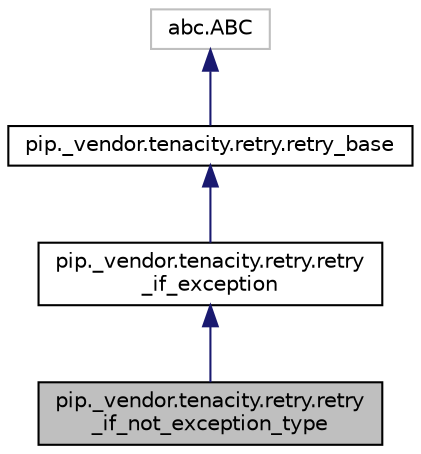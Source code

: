 digraph "pip._vendor.tenacity.retry.retry_if_not_exception_type"
{
 // LATEX_PDF_SIZE
  edge [fontname="Helvetica",fontsize="10",labelfontname="Helvetica",labelfontsize="10"];
  node [fontname="Helvetica",fontsize="10",shape=record];
  Node1 [label="pip._vendor.tenacity.retry.retry\l_if_not_exception_type",height=0.2,width=0.4,color="black", fillcolor="grey75", style="filled", fontcolor="black",tooltip=" "];
  Node2 -> Node1 [dir="back",color="midnightblue",fontsize="10",style="solid",fontname="Helvetica"];
  Node2 [label="pip._vendor.tenacity.retry.retry\l_if_exception",height=0.2,width=0.4,color="black", fillcolor="white", style="filled",URL="$classpip_1_1__vendor_1_1tenacity_1_1retry_1_1retry__if__exception.html",tooltip=" "];
  Node3 -> Node2 [dir="back",color="midnightblue",fontsize="10",style="solid",fontname="Helvetica"];
  Node3 [label="pip._vendor.tenacity.retry.retry_base",height=0.2,width=0.4,color="black", fillcolor="white", style="filled",URL="$classpip_1_1__vendor_1_1tenacity_1_1retry_1_1retry__base.html",tooltip=" "];
  Node4 -> Node3 [dir="back",color="midnightblue",fontsize="10",style="solid",fontname="Helvetica"];
  Node4 [label="abc.ABC",height=0.2,width=0.4,color="grey75", fillcolor="white", style="filled",tooltip=" "];
}
